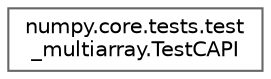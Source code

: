 digraph "Graphical Class Hierarchy"
{
 // LATEX_PDF_SIZE
  bgcolor="transparent";
  edge [fontname=Helvetica,fontsize=10,labelfontname=Helvetica,labelfontsize=10];
  node [fontname=Helvetica,fontsize=10,shape=box,height=0.2,width=0.4];
  rankdir="LR";
  Node0 [id="Node000000",label="numpy.core.tests.test\l_multiarray.TestCAPI",height=0.2,width=0.4,color="grey40", fillcolor="white", style="filled",URL="$d1/dba/classnumpy_1_1core_1_1tests_1_1test__multiarray_1_1TestCAPI.html",tooltip=" "];
}
